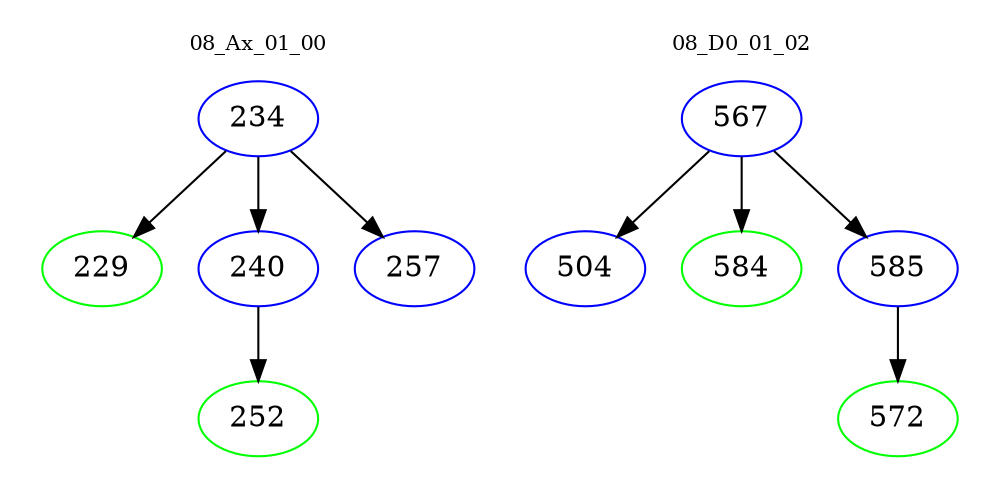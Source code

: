 digraph{
subgraph cluster_0 {
color = white
label = "08_Ax_01_00";
fontsize=10;
T0_234 [label="234", color="blue"]
T0_234 -> T0_229 [color="black"]
T0_229 [label="229", color="green"]
T0_234 -> T0_240 [color="black"]
T0_240 [label="240", color="blue"]
T0_240 -> T0_252 [color="black"]
T0_252 [label="252", color="green"]
T0_234 -> T0_257 [color="black"]
T0_257 [label="257", color="blue"]
}
subgraph cluster_1 {
color = white
label = "08_D0_01_02";
fontsize=10;
T1_567 [label="567", color="blue"]
T1_567 -> T1_504 [color="black"]
T1_504 [label="504", color="blue"]
T1_567 -> T1_584 [color="black"]
T1_584 [label="584", color="green"]
T1_567 -> T1_585 [color="black"]
T1_585 [label="585", color="blue"]
T1_585 -> T1_572 [color="black"]
T1_572 [label="572", color="green"]
}
}
